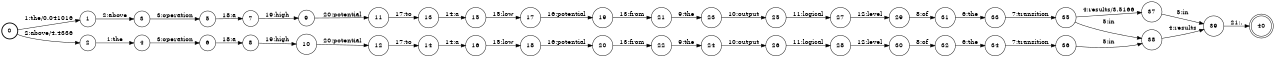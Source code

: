 digraph FST {
rankdir = LR;
size = "8.5,11";
label = "";
center = 1;
orientation = Portrait;
ranksep = "0.4";
nodesep = "0.25";
0 [label = "0", shape = circle, style = bold, fontsize = 14]
	0 -> 1 [label = "1:the/0.041016", fontsize = 14];
	0 -> 2 [label = "2:above/4.4336", fontsize = 14];
1 [label = "1", shape = circle, style = solid, fontsize = 14]
	1 -> 3 [label = "2:above", fontsize = 14];
2 [label = "2", shape = circle, style = solid, fontsize = 14]
	2 -> 4 [label = "1:the", fontsize = 14];
3 [label = "3", shape = circle, style = solid, fontsize = 14]
	3 -> 5 [label = "3:operation", fontsize = 14];
4 [label = "4", shape = circle, style = solid, fontsize = 14]
	4 -> 6 [label = "3:operation", fontsize = 14];
5 [label = "5", shape = circle, style = solid, fontsize = 14]
	5 -> 7 [label = "18:a", fontsize = 14];
6 [label = "6", shape = circle, style = solid, fontsize = 14]
	6 -> 8 [label = "18:a", fontsize = 14];
7 [label = "7", shape = circle, style = solid, fontsize = 14]
	7 -> 9 [label = "19:high", fontsize = 14];
8 [label = "8", shape = circle, style = solid, fontsize = 14]
	8 -> 10 [label = "19:high", fontsize = 14];
9 [label = "9", shape = circle, style = solid, fontsize = 14]
	9 -> 11 [label = "20:potential", fontsize = 14];
10 [label = "10", shape = circle, style = solid, fontsize = 14]
	10 -> 12 [label = "20:potential", fontsize = 14];
11 [label = "11", shape = circle, style = solid, fontsize = 14]
	11 -> 13 [label = "17:to", fontsize = 14];
12 [label = "12", shape = circle, style = solid, fontsize = 14]
	12 -> 14 [label = "17:to", fontsize = 14];
13 [label = "13", shape = circle, style = solid, fontsize = 14]
	13 -> 15 [label = "14:a", fontsize = 14];
14 [label = "14", shape = circle, style = solid, fontsize = 14]
	14 -> 16 [label = "14:a", fontsize = 14];
15 [label = "15", shape = circle, style = solid, fontsize = 14]
	15 -> 17 [label = "15:low", fontsize = 14];
16 [label = "16", shape = circle, style = solid, fontsize = 14]
	16 -> 18 [label = "15:low", fontsize = 14];
17 [label = "17", shape = circle, style = solid, fontsize = 14]
	17 -> 19 [label = "16:potential", fontsize = 14];
18 [label = "18", shape = circle, style = solid, fontsize = 14]
	18 -> 20 [label = "16:potential", fontsize = 14];
19 [label = "19", shape = circle, style = solid, fontsize = 14]
	19 -> 21 [label = "13:from", fontsize = 14];
20 [label = "20", shape = circle, style = solid, fontsize = 14]
	20 -> 22 [label = "13:from", fontsize = 14];
21 [label = "21", shape = circle, style = solid, fontsize = 14]
	21 -> 23 [label = "9:the", fontsize = 14];
22 [label = "22", shape = circle, style = solid, fontsize = 14]
	22 -> 24 [label = "9:the", fontsize = 14];
23 [label = "23", shape = circle, style = solid, fontsize = 14]
	23 -> 25 [label = "10:output", fontsize = 14];
24 [label = "24", shape = circle, style = solid, fontsize = 14]
	24 -> 26 [label = "10:output", fontsize = 14];
25 [label = "25", shape = circle, style = solid, fontsize = 14]
	25 -> 27 [label = "11:logical", fontsize = 14];
26 [label = "26", shape = circle, style = solid, fontsize = 14]
	26 -> 28 [label = "11:logical", fontsize = 14];
27 [label = "27", shape = circle, style = solid, fontsize = 14]
	27 -> 29 [label = "12:level", fontsize = 14];
28 [label = "28", shape = circle, style = solid, fontsize = 14]
	28 -> 30 [label = "12:level", fontsize = 14];
29 [label = "29", shape = circle, style = solid, fontsize = 14]
	29 -> 31 [label = "8:of", fontsize = 14];
30 [label = "30", shape = circle, style = solid, fontsize = 14]
	30 -> 32 [label = "8:of", fontsize = 14];
31 [label = "31", shape = circle, style = solid, fontsize = 14]
	31 -> 33 [label = "6:the", fontsize = 14];
32 [label = "32", shape = circle, style = solid, fontsize = 14]
	32 -> 34 [label = "6:the", fontsize = 14];
33 [label = "33", shape = circle, style = solid, fontsize = 14]
	33 -> 35 [label = "7:transition", fontsize = 14];
34 [label = "34", shape = circle, style = solid, fontsize = 14]
	34 -> 36 [label = "7:transition", fontsize = 14];
35 [label = "35", shape = circle, style = solid, fontsize = 14]
	35 -> 37 [label = "4:results/3.5166", fontsize = 14];
	35 -> 38 [label = "5:in", fontsize = 14];
36 [label = "36", shape = circle, style = solid, fontsize = 14]
	36 -> 38 [label = "5:in", fontsize = 14];
37 [label = "37", shape = circle, style = solid, fontsize = 14]
	37 -> 39 [label = "5:in", fontsize = 14];
38 [label = "38", shape = circle, style = solid, fontsize = 14]
	38 -> 39 [label = "4:results", fontsize = 14];
39 [label = "39", shape = circle, style = solid, fontsize = 14]
	39 -> 40 [label = "21:.", fontsize = 14];
40 [label = "40", shape = doublecircle, style = solid, fontsize = 14]
}
